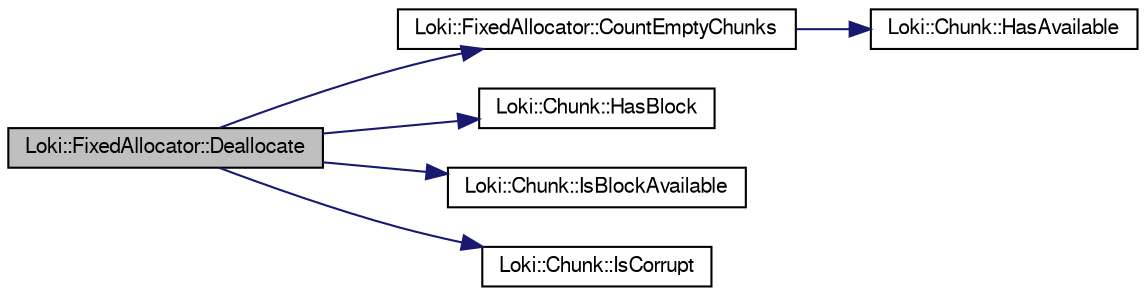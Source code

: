 digraph G
{
  bgcolor="transparent";
  edge [fontname="FreeSans",fontsize="10",labelfontname="FreeSans",labelfontsize="10"];
  node [fontname="FreeSans",fontsize="10",shape=record];
  rankdir=LR;
  Node1 [label="Loki::FixedAllocator::Deallocate",height=0.2,width=0.4,color="black", fillcolor="grey75", style="filled" fontcolor="black"];
  Node1 -> Node2 [color="midnightblue",fontsize="10",style="solid",fontname="FreeSans"];
  Node2 [label="Loki::FixedAllocator::CountEmptyChunks",height=0.2,width=0.4,color="black",URL="$a00056.html#e74cbab50e78bfa115d7c0fcdce00641"];
  Node2 -> Node3 [color="midnightblue",fontsize="10",style="solid",fontname="FreeSans"];
  Node3 [label="Loki::Chunk::HasAvailable",height=0.2,width=0.4,color="black",URL="$a00025.html#0874a711145788bd8c5265a9de2a4aac"];
  Node1 -> Node4 [color="midnightblue",fontsize="10",style="solid",fontname="FreeSans"];
  Node4 [label="Loki::Chunk::HasBlock",height=0.2,width=0.4,color="black",URL="$a00025.html#b4ce346a74a437dabe4748bfb8e8b950",tooltip="Returns true if block at address P is inside this Chunk."];
  Node1 -> Node5 [color="midnightblue",fontsize="10",style="solid",fontname="FreeSans"];
  Node5 [label="Loki::Chunk::IsBlockAvailable",height=0.2,width=0.4,color="black",URL="$a00025.html#8fe6ac2943df6c2f60123f928f119a73"];
  Node1 -> Node6 [color="midnightblue",fontsize="10",style="solid",fontname="FreeSans"];
  Node6 [label="Loki::Chunk::IsCorrupt",height=0.2,width=0.4,color="black",URL="$a00025.html#245b6450d855d8ab65e9ca7add3e2071"];
}
